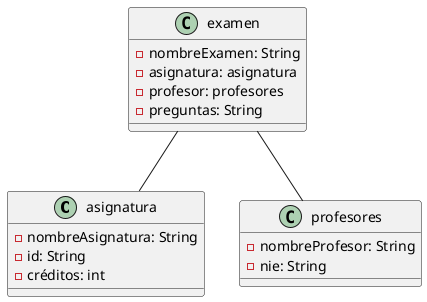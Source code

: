 ```plantuml
@startuml

class asignatura {
    - nombreAsignatura: String
    - id: String
    - créditos: int
}

class examen {
    - nombreExamen: String
    - asignatura: asignatura
    - profesor: profesores
    - preguntas: String
}

class profesores {
    - nombreProfesor: String
    - nie: String
}

examen -- asignatura
examen -- profesores

@enduml